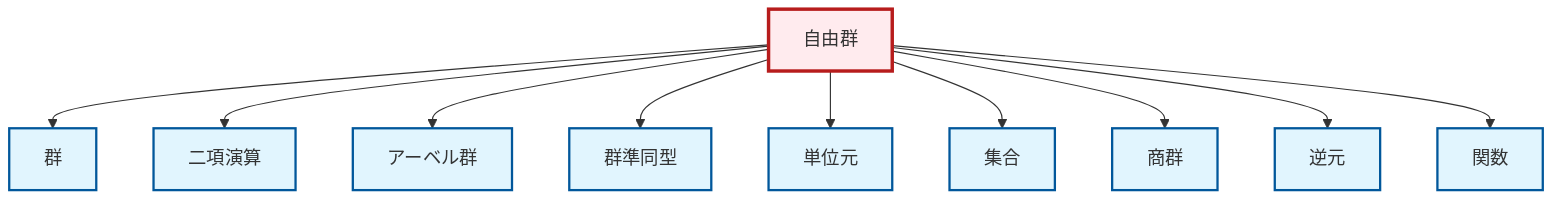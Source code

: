 graph TD
    classDef definition fill:#e1f5fe,stroke:#01579b,stroke-width:2px
    classDef theorem fill:#f3e5f5,stroke:#4a148c,stroke-width:2px
    classDef axiom fill:#fff3e0,stroke:#e65100,stroke-width:2px
    classDef example fill:#e8f5e9,stroke:#1b5e20,stroke-width:2px
    classDef current fill:#ffebee,stroke:#b71c1c,stroke-width:3px
    def-inverse-element["逆元"]:::definition
    def-set["集合"]:::definition
    def-function["関数"]:::definition
    def-quotient-group["商群"]:::definition
    def-free-group["自由群"]:::definition
    def-abelian-group["アーベル群"]:::definition
    def-identity-element["単位元"]:::definition
    def-group["群"]:::definition
    def-homomorphism["群準同型"]:::definition
    def-binary-operation["二項演算"]:::definition
    def-free-group --> def-group
    def-free-group --> def-binary-operation
    def-free-group --> def-abelian-group
    def-free-group --> def-homomorphism
    def-free-group --> def-identity-element
    def-free-group --> def-set
    def-free-group --> def-quotient-group
    def-free-group --> def-inverse-element
    def-free-group --> def-function
    class def-free-group current
